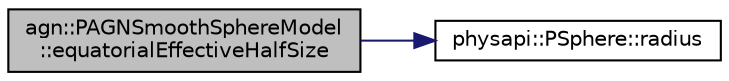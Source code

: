 digraph "agn::PAGNSmoothSphereModel::equatorialEffectiveHalfSize"
{
 // LATEX_PDF_SIZE
  edge [fontname="Helvetica",fontsize="10",labelfontname="Helvetica",labelfontsize="10"];
  node [fontname="Helvetica",fontsize="10",shape=record];
  rankdir="LR";
  Node1 [label="agn::PAGNSmoothSphereModel\l::equatorialEffectiveHalfSize",height=0.2,width=0.4,color="black", fillcolor="grey75", style="filled", fontcolor="black",tooltip=" "];
  Node1 -> Node2 [color="midnightblue",fontsize="10",style="solid",fontname="Helvetica"];
  Node2 [label="physapi::PSphere::radius",height=0.2,width=0.4,color="black", fillcolor="white", style="filled",URL="$classphysapi_1_1_p_sphere.html#a0348f7a848c80db8e0a4532b866cc135",tooltip=" "];
}
